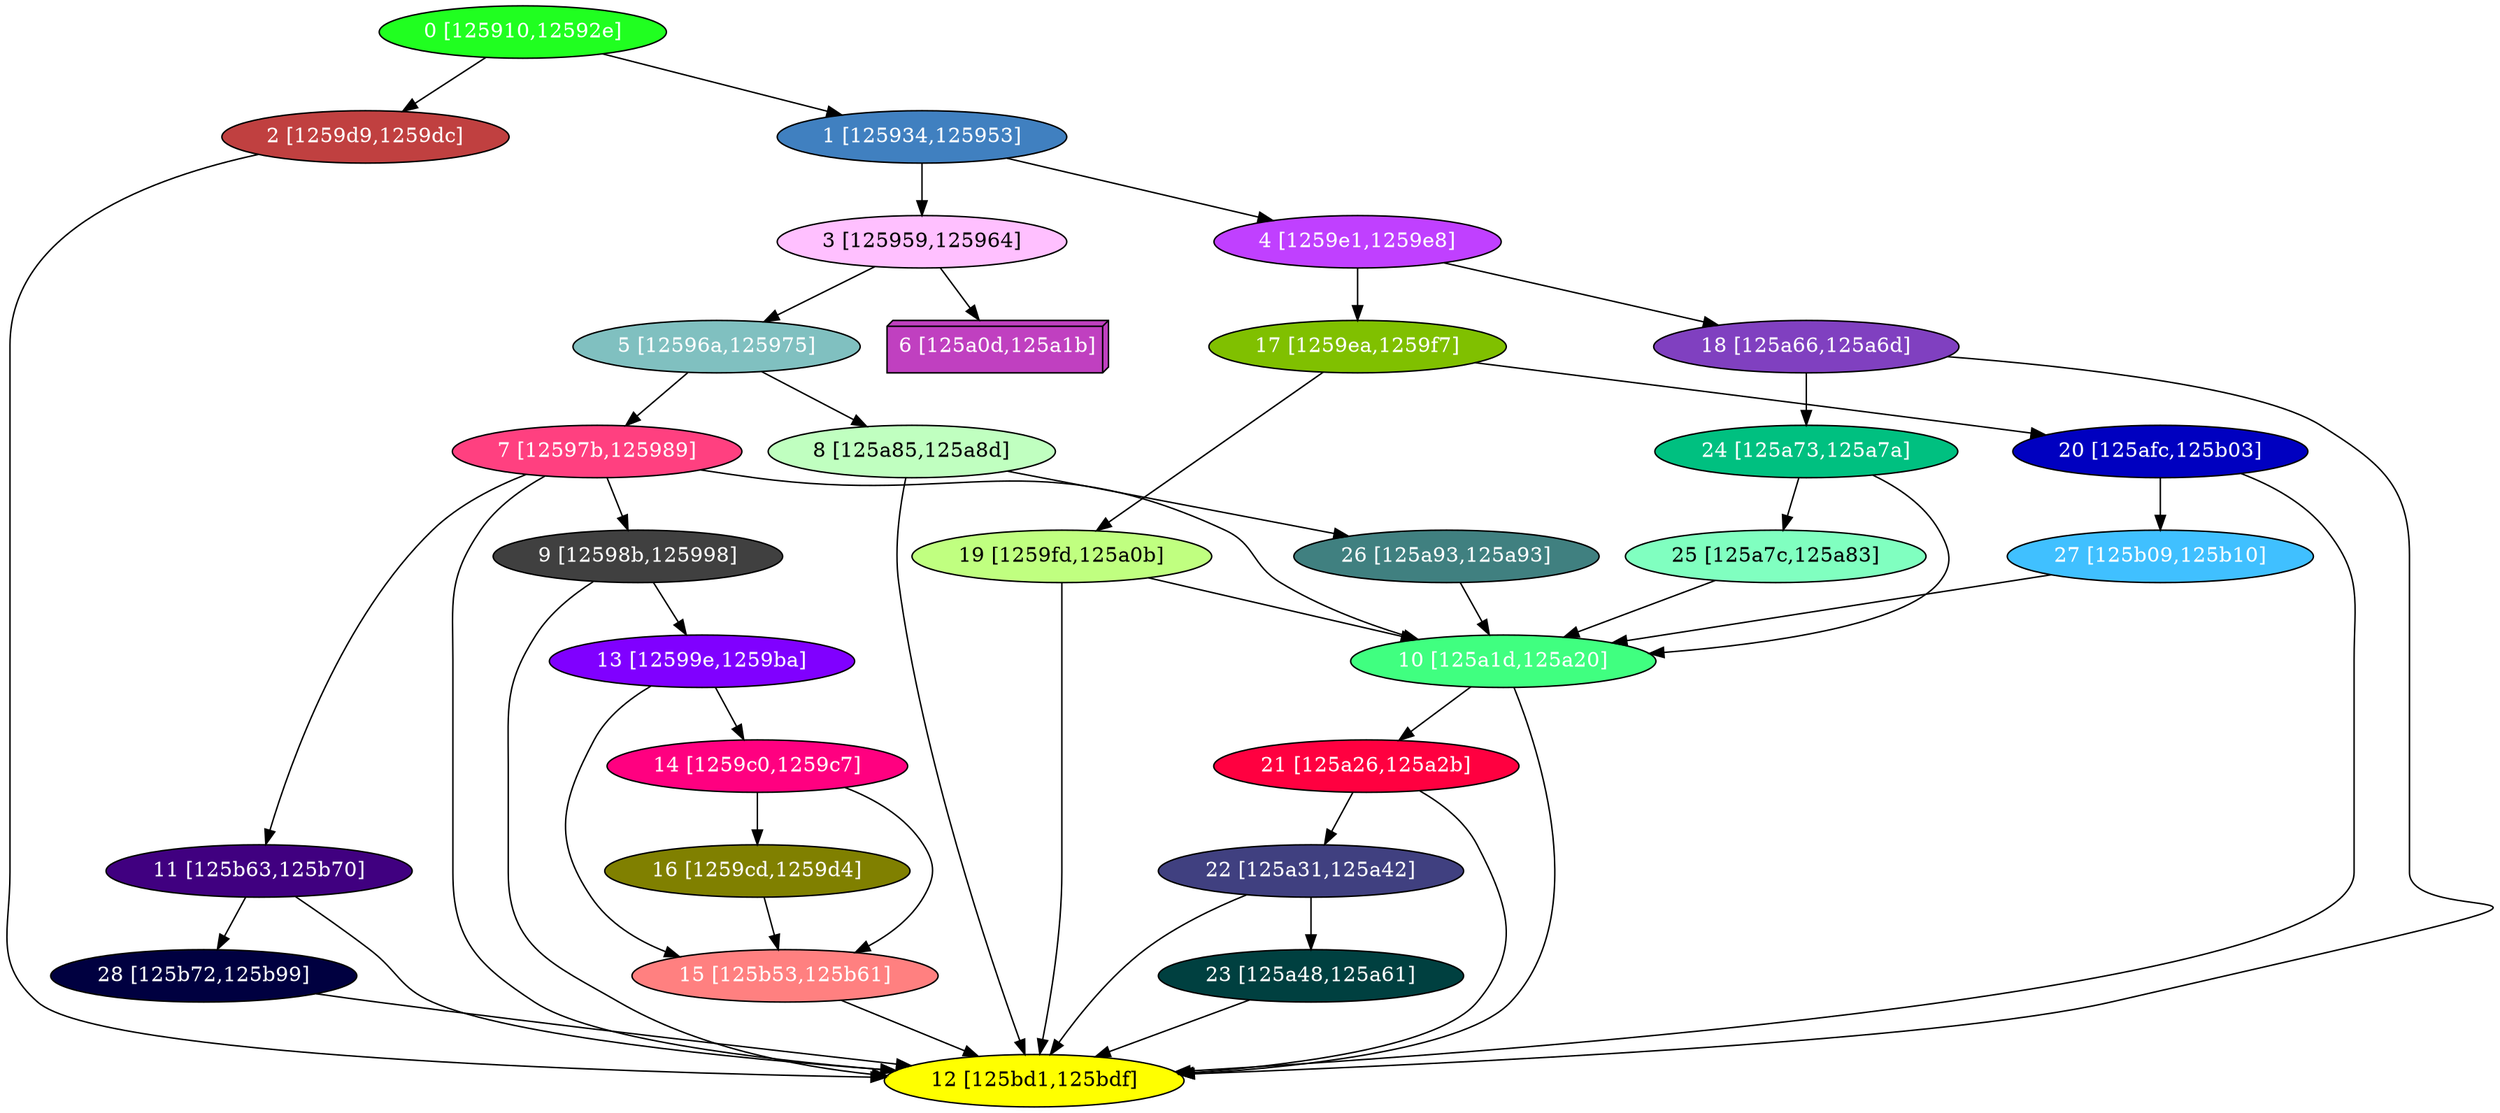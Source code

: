 diGraph libnss3{
	libnss3_0  [style=filled fillcolor="#20FF20" fontcolor="#ffffff" shape=oval label="0 [125910,12592e]"]
	libnss3_1  [style=filled fillcolor="#4080C0" fontcolor="#ffffff" shape=oval label="1 [125934,125953]"]
	libnss3_2  [style=filled fillcolor="#C04040" fontcolor="#ffffff" shape=oval label="2 [1259d9,1259dc]"]
	libnss3_3  [style=filled fillcolor="#FFC0FF" fontcolor="#000000" shape=oval label="3 [125959,125964]"]
	libnss3_4  [style=filled fillcolor="#C040FF" fontcolor="#ffffff" shape=oval label="4 [1259e1,1259e8]"]
	libnss3_5  [style=filled fillcolor="#80C0C0" fontcolor="#ffffff" shape=oval label="5 [12596a,125975]"]
	libnss3_6  [style=filled fillcolor="#C040C0" fontcolor="#ffffff" shape=box3d label="6 [125a0d,125a1b]"]
	libnss3_7  [style=filled fillcolor="#FF4080" fontcolor="#ffffff" shape=oval label="7 [12597b,125989]"]
	libnss3_8  [style=filled fillcolor="#C0FFC0" fontcolor="#000000" shape=oval label="8 [125a85,125a8d]"]
	libnss3_9  [style=filled fillcolor="#404040" fontcolor="#ffffff" shape=oval label="9 [12598b,125998]"]
	libnss3_a  [style=filled fillcolor="#40FF80" fontcolor="#ffffff" shape=oval label="10 [125a1d,125a20]"]
	libnss3_b  [style=filled fillcolor="#400080" fontcolor="#ffffff" shape=oval label="11 [125b63,125b70]"]
	libnss3_c  [style=filled fillcolor="#FFFF00" fontcolor="#000000" shape=oval label="12 [125bd1,125bdf]"]
	libnss3_d  [style=filled fillcolor="#8000FF" fontcolor="#ffffff" shape=oval label="13 [12599e,1259ba]"]
	libnss3_e  [style=filled fillcolor="#FF0080" fontcolor="#ffffff" shape=oval label="14 [1259c0,1259c7]"]
	libnss3_f  [style=filled fillcolor="#FF8080" fontcolor="#ffffff" shape=oval label="15 [125b53,125b61]"]
	libnss3_10  [style=filled fillcolor="#808000" fontcolor="#ffffff" shape=oval label="16 [1259cd,1259d4]"]
	libnss3_11  [style=filled fillcolor="#80C000" fontcolor="#ffffff" shape=oval label="17 [1259ea,1259f7]"]
	libnss3_12  [style=filled fillcolor="#8040C0" fontcolor="#ffffff" shape=oval label="18 [125a66,125a6d]"]
	libnss3_13  [style=filled fillcolor="#C0FF80" fontcolor="#000000" shape=oval label="19 [1259fd,125a0b]"]
	libnss3_14  [style=filled fillcolor="#0000C0" fontcolor="#ffffff" shape=oval label="20 [125afc,125b03]"]
	libnss3_15  [style=filled fillcolor="#FF0040" fontcolor="#ffffff" shape=oval label="21 [125a26,125a2b]"]
	libnss3_16  [style=filled fillcolor="#404080" fontcolor="#ffffff" shape=oval label="22 [125a31,125a42]"]
	libnss3_17  [style=filled fillcolor="#004040" fontcolor="#ffffff" shape=oval label="23 [125a48,125a61]"]
	libnss3_18  [style=filled fillcolor="#00C080" fontcolor="#ffffff" shape=oval label="24 [125a73,125a7a]"]
	libnss3_19  [style=filled fillcolor="#80FFC0" fontcolor="#000000" shape=oval label="25 [125a7c,125a83]"]
	libnss3_1a  [style=filled fillcolor="#408080" fontcolor="#ffffff" shape=oval label="26 [125a93,125a93]"]
	libnss3_1b  [style=filled fillcolor="#40C0FF" fontcolor="#ffffff" shape=oval label="27 [125b09,125b10]"]
	libnss3_1c  [style=filled fillcolor="#000040" fontcolor="#ffffff" shape=oval label="28 [125b72,125b99]"]

	libnss3_0 -> libnss3_1
	libnss3_0 -> libnss3_2
	libnss3_1 -> libnss3_3
	libnss3_1 -> libnss3_4
	libnss3_2 -> libnss3_c
	libnss3_3 -> libnss3_5
	libnss3_3 -> libnss3_6
	libnss3_4 -> libnss3_11
	libnss3_4 -> libnss3_12
	libnss3_5 -> libnss3_7
	libnss3_5 -> libnss3_8
	libnss3_7 -> libnss3_9
	libnss3_7 -> libnss3_a
	libnss3_7 -> libnss3_b
	libnss3_7 -> libnss3_c
	libnss3_8 -> libnss3_c
	libnss3_8 -> libnss3_1a
	libnss3_9 -> libnss3_c
	libnss3_9 -> libnss3_d
	libnss3_a -> libnss3_c
	libnss3_a -> libnss3_15
	libnss3_b -> libnss3_c
	libnss3_b -> libnss3_1c
	libnss3_d -> libnss3_e
	libnss3_d -> libnss3_f
	libnss3_e -> libnss3_f
	libnss3_e -> libnss3_10
	libnss3_f -> libnss3_c
	libnss3_10 -> libnss3_f
	libnss3_11 -> libnss3_13
	libnss3_11 -> libnss3_14
	libnss3_12 -> libnss3_c
	libnss3_12 -> libnss3_18
	libnss3_13 -> libnss3_a
	libnss3_13 -> libnss3_c
	libnss3_14 -> libnss3_c
	libnss3_14 -> libnss3_1b
	libnss3_15 -> libnss3_c
	libnss3_15 -> libnss3_16
	libnss3_16 -> libnss3_c
	libnss3_16 -> libnss3_17
	libnss3_17 -> libnss3_c
	libnss3_18 -> libnss3_a
	libnss3_18 -> libnss3_19
	libnss3_19 -> libnss3_a
	libnss3_1a -> libnss3_a
	libnss3_1b -> libnss3_a
	libnss3_1c -> libnss3_c
}